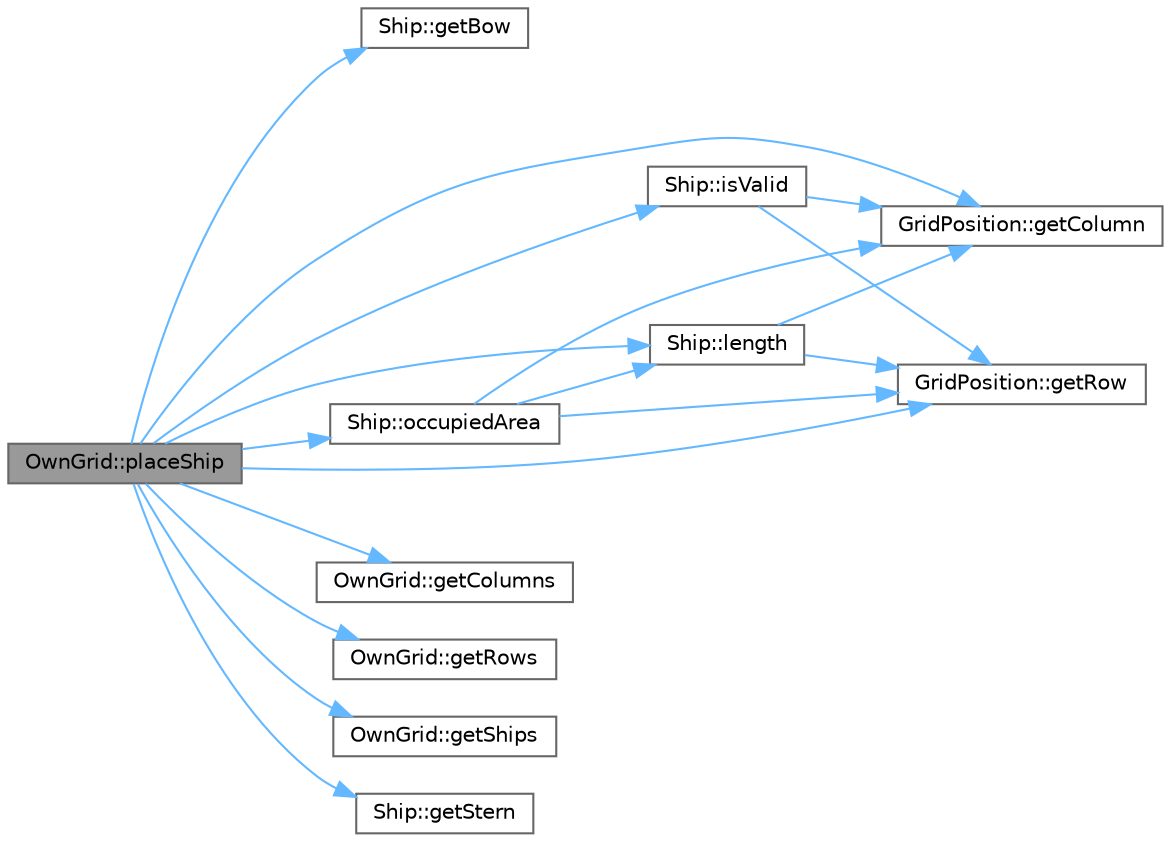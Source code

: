 digraph "OwnGrid::placeShip"
{
 // LATEX_PDF_SIZE
  bgcolor="transparent";
  edge [fontname=Helvetica,fontsize=10,labelfontname=Helvetica,labelfontsize=10];
  node [fontname=Helvetica,fontsize=10,shape=box,height=0.2,width=0.4];
  rankdir="LR";
  Node1 [id="Node000001",label="OwnGrid::placeShip",height=0.2,width=0.4,color="gray40", fillcolor="grey60", style="filled", fontcolor="black",tooltip="Place a ship on the grid."];
  Node1 -> Node2 [id="edge18_Node000001_Node000002",color="steelblue1",style="solid",tooltip=" "];
  Node2 [id="Node000002",label="Ship::getBow",height=0.2,width=0.4,color="grey40", fillcolor="white", style="filled",URL="$class_ship.html#a1ee62ed4eab857250181ad6dd129936f",tooltip="Gets the bow position of the ship."];
  Node1 -> Node3 [id="edge19_Node000001_Node000003",color="steelblue1",style="solid",tooltip=" "];
  Node3 [id="Node000003",label="GridPosition::getColumn",height=0.2,width=0.4,color="grey40", fillcolor="white", style="filled",URL="$class_grid_position.html#a8fb0a647043e8b5d9babb338a182a470",tooltip="Get the column of the GridPosition."];
  Node1 -> Node4 [id="edge20_Node000001_Node000004",color="steelblue1",style="solid",tooltip=" "];
  Node4 [id="Node000004",label="OwnGrid::getColumns",height=0.2,width=0.4,color="grey40", fillcolor="white", style="filled",URL="$class_own_grid.html#a8c6b6770bf6fba175c4fe07f86d18f6e",tooltip="Get the number of columns in the grid."];
  Node1 -> Node5 [id="edge21_Node000001_Node000005",color="steelblue1",style="solid",tooltip=" "];
  Node5 [id="Node000005",label="GridPosition::getRow",height=0.2,width=0.4,color="grey40", fillcolor="white", style="filled",URL="$class_grid_position.html#a2f3ba3cebd9c9858cdd056a450399567",tooltip="Get the row of the GridPosition."];
  Node1 -> Node6 [id="edge22_Node000001_Node000006",color="steelblue1",style="solid",tooltip=" "];
  Node6 [id="Node000006",label="OwnGrid::getRows",height=0.2,width=0.4,color="grey40", fillcolor="white", style="filled",URL="$class_own_grid.html#aac5141fb7ede14bd7221b0c6f3c3c2ec",tooltip="Get the number of rows in the grid."];
  Node1 -> Node7 [id="edge23_Node000001_Node000007",color="steelblue1",style="solid",tooltip=" "];
  Node7 [id="Node000007",label="OwnGrid::getShips",height=0.2,width=0.4,color="grey40", fillcolor="white", style="filled",URL="$class_own_grid.html#a04d41c2fb352449d03e01d382d339505",tooltip="Get the vector of ships placed on the grid."];
  Node1 -> Node8 [id="edge24_Node000001_Node000008",color="steelblue1",style="solid",tooltip=" "];
  Node8 [id="Node000008",label="Ship::getStern",height=0.2,width=0.4,color="grey40", fillcolor="white", style="filled",URL="$class_ship.html#a06d805506287412caa3874f133493fb0",tooltip="Gets the stern position of the ship."];
  Node1 -> Node9 [id="edge25_Node000001_Node000009",color="steelblue1",style="solid",tooltip=" "];
  Node9 [id="Node000009",label="Ship::isValid",height=0.2,width=0.4,color="grey40", fillcolor="white", style="filled",URL="$class_ship.html#aca8795b8400236c49c6dd8de36abd767",tooltip="Checks if the ship is valid."];
  Node9 -> Node3 [id="edge26_Node000009_Node000003",color="steelblue1",style="solid",tooltip=" "];
  Node9 -> Node5 [id="edge27_Node000009_Node000005",color="steelblue1",style="solid",tooltip=" "];
  Node1 -> Node10 [id="edge28_Node000001_Node000010",color="steelblue1",style="solid",tooltip=" "];
  Node10 [id="Node000010",label="Ship::length",height=0.2,width=0.4,color="grey40", fillcolor="white", style="filled",URL="$class_ship.html#af1d2980cb6973d6370ab48ec50cea42c",tooltip="Calculates the length of the ship."];
  Node10 -> Node3 [id="edge29_Node000010_Node000003",color="steelblue1",style="solid",tooltip=" "];
  Node10 -> Node5 [id="edge30_Node000010_Node000005",color="steelblue1",style="solid",tooltip=" "];
  Node1 -> Node11 [id="edge31_Node000001_Node000011",color="steelblue1",style="solid",tooltip=" "];
  Node11 [id="Node000011",label="Ship::occupiedArea",height=0.2,width=0.4,color="grey40", fillcolor="white", style="filled",URL="$class_ship.html#a86123be99e8d177bf905681326063a18",tooltip="Calculates the set of positions occupied by the ship."];
  Node11 -> Node3 [id="edge32_Node000011_Node000003",color="steelblue1",style="solid",tooltip=" "];
  Node11 -> Node5 [id="edge33_Node000011_Node000005",color="steelblue1",style="solid",tooltip=" "];
  Node11 -> Node10 [id="edge34_Node000011_Node000010",color="steelblue1",style="solid",tooltip=" "];
}
